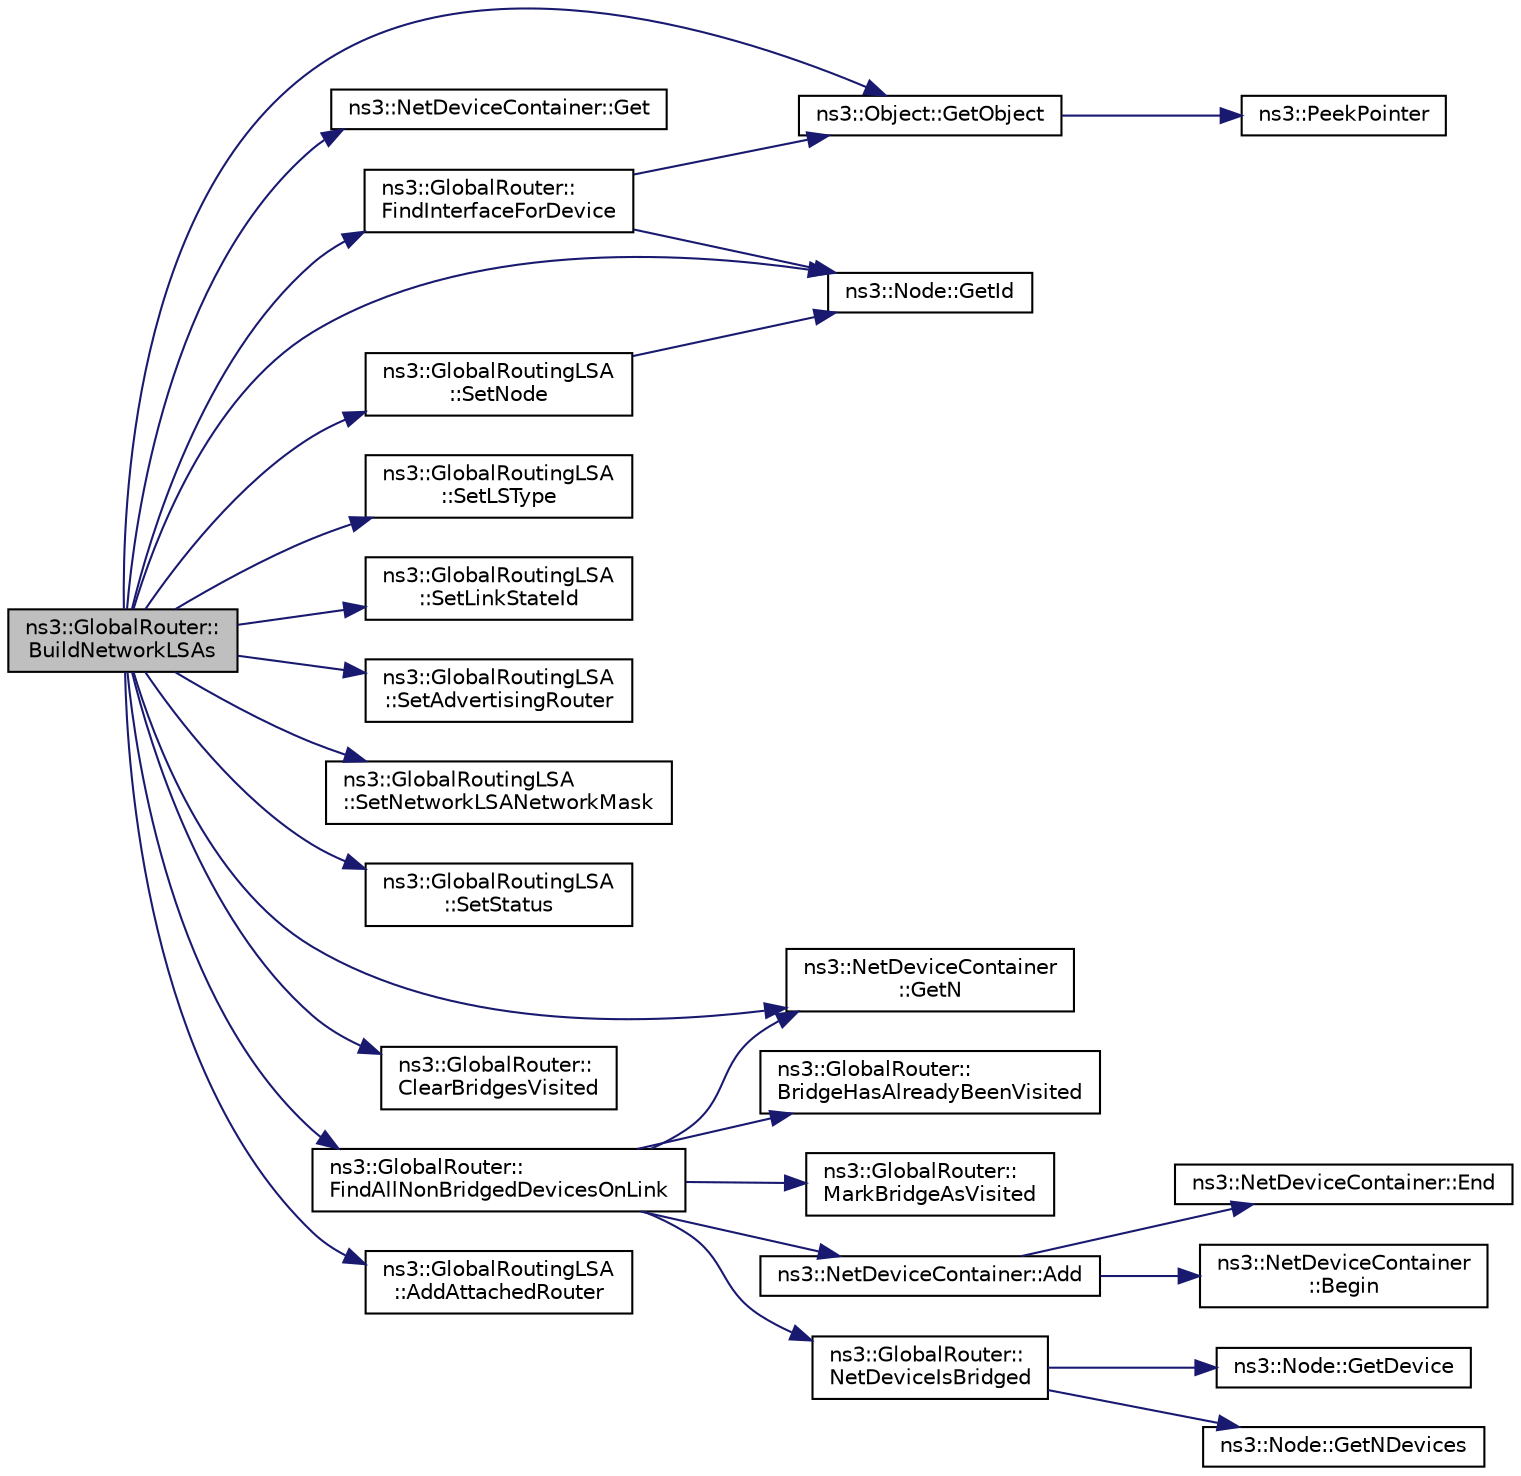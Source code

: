 digraph "ns3::GlobalRouter::BuildNetworkLSAs"
{
  edge [fontname="Helvetica",fontsize="10",labelfontname="Helvetica",labelfontsize="10"];
  node [fontname="Helvetica",fontsize="10",shape=record];
  rankdir="LR";
  Node1 [label="ns3::GlobalRouter::\lBuildNetworkLSAs",height=0.2,width=0.4,color="black", fillcolor="grey75", style="filled", fontcolor="black"];
  Node1 -> Node2 [color="midnightblue",fontsize="10",style="solid"];
  Node2 [label="ns3::NetDeviceContainer\l::GetN",height=0.2,width=0.4,color="black", fillcolor="white", style="filled",URL="$d9/d94/classns3_1_1NetDeviceContainer.html#a74cafc212479bc38976bebd118e856b9",tooltip="Get the number of Ptr<NetDevice> stored in this container. "];
  Node1 -> Node3 [color="midnightblue",fontsize="10",style="solid"];
  Node3 [label="ns3::NetDeviceContainer::Get",height=0.2,width=0.4,color="black", fillcolor="white", style="filled",URL="$d9/d94/classns3_1_1NetDeviceContainer.html#a677d62594b5c9d2dea155cc5045f4d0b",tooltip="Get the Ptr<NetDevice> stored in this container at a given index. "];
  Node1 -> Node4 [color="midnightblue",fontsize="10",style="solid"];
  Node4 [label="ns3::Object::GetObject",height=0.2,width=0.4,color="black", fillcolor="white", style="filled",URL="$d9/d77/classns3_1_1Object.html#a13e18c00017096c8381eb651d5bd0783"];
  Node4 -> Node5 [color="midnightblue",fontsize="10",style="solid"];
  Node5 [label="ns3::PeekPointer",height=0.2,width=0.4,color="black", fillcolor="white", style="filled",URL="$d7/d2e/namespacens3.html#af2a7557fe9afdd98d8f6f8f6e412cf5a"];
  Node1 -> Node6 [color="midnightblue",fontsize="10",style="solid"];
  Node6 [label="ns3::GlobalRouter::\lFindInterfaceForDevice",height=0.2,width=0.4,color="black", fillcolor="white", style="filled",URL="$df/d40/classns3_1_1GlobalRouter.html#a7b30c3c09f93e3f3ac7cfe787b51d127",tooltip="Given a node and a net device, find an IPV4 interface index that corresponds to that net device..."];
  Node6 -> Node7 [color="midnightblue",fontsize="10",style="solid"];
  Node7 [label="ns3::Node::GetId",height=0.2,width=0.4,color="black", fillcolor="white", style="filled",URL="$dd/ded/classns3_1_1Node.html#aaf49b64a843565ce3812326313b370ac"];
  Node6 -> Node4 [color="midnightblue",fontsize="10",style="solid"];
  Node1 -> Node8 [color="midnightblue",fontsize="10",style="solid"];
  Node8 [label="ns3::GlobalRoutingLSA\l::SetLSType",height=0.2,width=0.4,color="black", fillcolor="white", style="filled",URL="$dc/dd1/classns3_1_1GlobalRoutingLSA.html#a8f68a559296813ae47d5cabc5f566ddb",tooltip="Set the LS type field of the LSA. "];
  Node1 -> Node9 [color="midnightblue",fontsize="10",style="solid"];
  Node9 [label="ns3::GlobalRoutingLSA\l::SetLinkStateId",height=0.2,width=0.4,color="black", fillcolor="white", style="filled",URL="$dc/dd1/classns3_1_1GlobalRoutingLSA.html#af31bd5b6ff2fe784f3df4e5b921b4081",tooltip="Set the Link State ID is defined by the OSPF spec. We always set it to the router ID of the router ma..."];
  Node1 -> Node10 [color="midnightblue",fontsize="10",style="solid"];
  Node10 [label="ns3::GlobalRoutingLSA\l::SetAdvertisingRouter",height=0.2,width=0.4,color="black", fillcolor="white", style="filled",URL="$dc/dd1/classns3_1_1GlobalRoutingLSA.html#a97f6a00183d783cef4afb54c2216fa2f",tooltip="Set the Advertising Router as defined by the OSPF spec. We always set it to the router ID of the rout..."];
  Node1 -> Node11 [color="midnightblue",fontsize="10",style="solid"];
  Node11 [label="ns3::GlobalRoutingLSA\l::SetNetworkLSANetworkMask",height=0.2,width=0.4,color="black", fillcolor="white", style="filled",URL="$dc/dd1/classns3_1_1GlobalRoutingLSA.html#ad4b9b4146d6ce7e34cc860ae977e3cb1",tooltip="For a Network LSA, set the Network Mask field that precedes the list of attached routers. "];
  Node1 -> Node12 [color="midnightblue",fontsize="10",style="solid"];
  Node12 [label="ns3::GlobalRoutingLSA\l::SetStatus",height=0.2,width=0.4,color="black", fillcolor="white", style="filled",URL="$dc/dd1/classns3_1_1GlobalRoutingLSA.html#a0a3a59c56967eac866a2a3a2a5ded93f",tooltip="Set the SPF status of the advertisement. "];
  Node1 -> Node13 [color="midnightblue",fontsize="10",style="solid"];
  Node13 [label="ns3::GlobalRoutingLSA\l::SetNode",height=0.2,width=0.4,color="black", fillcolor="white", style="filled",URL="$dc/dd1/classns3_1_1GlobalRoutingLSA.html#a75f588e4c849e00f611755a58125a88a",tooltip="Set the Node pointer of the node that originated this LSA. "];
  Node13 -> Node7 [color="midnightblue",fontsize="10",style="solid"];
  Node1 -> Node14 [color="midnightblue",fontsize="10",style="solid"];
  Node14 [label="ns3::GlobalRouter::\lClearBridgesVisited",height=0.2,width=0.4,color="black", fillcolor="white", style="filled",URL="$df/d40/classns3_1_1GlobalRouter.html#a2519d9ebeb7425ffe4569c6ed0eaf4cf"];
  Node1 -> Node15 [color="midnightblue",fontsize="10",style="solid"];
  Node15 [label="ns3::GlobalRouter::\lFindAllNonBridgedDevicesOnLink",height=0.2,width=0.4,color="black", fillcolor="white", style="filled",URL="$df/d40/classns3_1_1GlobalRouter.html#af1fc3edcc4d14d9344f3b94617da8e85",tooltip="Return a container of all non-bridged NetDevices on a link. "];
  Node15 -> Node16 [color="midnightblue",fontsize="10",style="solid"];
  Node16 [label="ns3::GlobalRouter::\lNetDeviceIsBridged",height=0.2,width=0.4,color="black", fillcolor="white", style="filled",URL="$df/d40/classns3_1_1GlobalRouter.html#ad330b65439cd1be39799b52df948f98b",tooltip="Decide whether or not a given net device is being bridged by a BridgeNetDevice. "];
  Node16 -> Node17 [color="midnightblue",fontsize="10",style="solid"];
  Node17 [label="ns3::Node::GetNDevices",height=0.2,width=0.4,color="black", fillcolor="white", style="filled",URL="$dd/ded/classns3_1_1Node.html#a531554d2241ba4fa1cd74e3360be6bce"];
  Node16 -> Node18 [color="midnightblue",fontsize="10",style="solid"];
  Node18 [label="ns3::Node::GetDevice",height=0.2,width=0.4,color="black", fillcolor="white", style="filled",URL="$dd/ded/classns3_1_1Node.html#a5918dfd24ef632efc9a83a5f6561c76e",tooltip="Retrieve the index-th NetDevice associated to this node. "];
  Node15 -> Node19 [color="midnightblue",fontsize="10",style="solid"];
  Node19 [label="ns3::GlobalRouter::\lBridgeHasAlreadyBeenVisited",height=0.2,width=0.4,color="black", fillcolor="white", style="filled",URL="$df/d40/classns3_1_1GlobalRouter.html#ab358e6c36f04f05c42a4ca2c472c3179"];
  Node15 -> Node20 [color="midnightblue",fontsize="10",style="solid"];
  Node20 [label="ns3::GlobalRouter::\lMarkBridgeAsVisited",height=0.2,width=0.4,color="black", fillcolor="white", style="filled",URL="$df/d40/classns3_1_1GlobalRouter.html#a27297efb3e69712604932d5275ab2abb"];
  Node15 -> Node21 [color="midnightblue",fontsize="10",style="solid"];
  Node21 [label="ns3::NetDeviceContainer::Add",height=0.2,width=0.4,color="black", fillcolor="white", style="filled",URL="$d9/d94/classns3_1_1NetDeviceContainer.html#a7ca8bc1d7ec00fd4fcc63869987fbda5",tooltip="Append the contents of another NetDeviceContainer to the end of this container. "];
  Node21 -> Node22 [color="midnightblue",fontsize="10",style="solid"];
  Node22 [label="ns3::NetDeviceContainer\l::Begin",height=0.2,width=0.4,color="black", fillcolor="white", style="filled",URL="$d9/d94/classns3_1_1NetDeviceContainer.html#ad5aac47677fe7277e232bdec5b48a8fc",tooltip="Get an iterator which refers to the first NetDevice in the container. "];
  Node21 -> Node23 [color="midnightblue",fontsize="10",style="solid"];
  Node23 [label="ns3::NetDeviceContainer::End",height=0.2,width=0.4,color="black", fillcolor="white", style="filled",URL="$d9/d94/classns3_1_1NetDeviceContainer.html#a8af596b06daf9613da60b4379861d770",tooltip="Get an iterator which indicates past-the-last NetDevice in the container. "];
  Node15 -> Node2 [color="midnightblue",fontsize="10",style="solid"];
  Node1 -> Node24 [color="midnightblue",fontsize="10",style="solid"];
  Node24 [label="ns3::GlobalRoutingLSA\l::AddAttachedRouter",height=0.2,width=0.4,color="black", fillcolor="white", style="filled",URL="$dc/dd1/classns3_1_1GlobalRoutingLSA.html#a86209d0965f82b2a424caae435a770a3",tooltip="Add an attached router to the list in the NetworkLSA. "];
  Node1 -> Node7 [color="midnightblue",fontsize="10",style="solid"];
}
